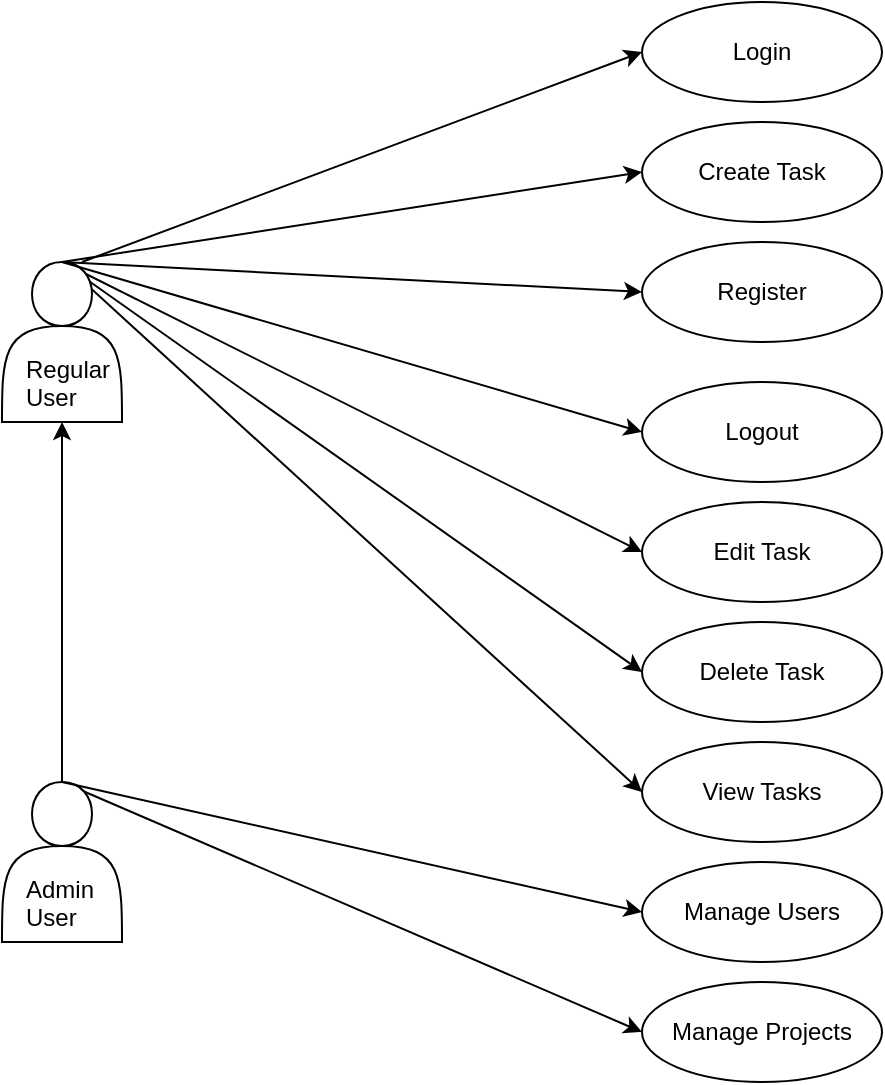 <mxfile version="25.0.1">
  <diagram name="Use Case Diagram" id="0">
    <mxGraphModel dx="516" dy="685" grid="1" gridSize="10" guides="1" tooltips="1" connect="1" arrows="1" fold="1" page="1" pageScale="1" pageWidth="827" pageHeight="1169" math="0" shadow="0">
      <root>
        <mxCell id="0" />
        <mxCell id="1" parent="0" />
        <mxCell id="-X4D15CwzM9Sy7PKKTT4-2" style="rounded=0;orthogonalLoop=1;jettySize=auto;html=1;exitX=0.5;exitY=0;exitDx=0;exitDy=0;entryX=0;entryY=0.5;entryDx=0;entryDy=0;" edge="1" parent="1" source="actor1" target="usecase5">
          <mxGeometry relative="1" as="geometry" />
        </mxCell>
        <mxCell id="-X4D15CwzM9Sy7PKKTT4-3" style="rounded=0;orthogonalLoop=1;jettySize=auto;html=1;exitX=0.5;exitY=0;exitDx=0;exitDy=0;entryX=0;entryY=0.5;entryDx=0;entryDy=0;" edge="1" parent="1" source="actor1" target="usecase6">
          <mxGeometry relative="1" as="geometry" />
        </mxCell>
        <mxCell id="-X4D15CwzM9Sy7PKKTT4-4" style="rounded=0;orthogonalLoop=1;jettySize=auto;html=1;exitX=0.5;exitY=0;exitDx=0;exitDy=0;entryX=0;entryY=0.5;entryDx=0;entryDy=0;" edge="1" parent="1" source="actor1" target="usecase7">
          <mxGeometry relative="1" as="geometry" />
        </mxCell>
        <mxCell id="actor1" value="" style="shape=actor;verticalAlign=top;whiteSpace=wrap;html=1;" parent="1" vertex="1">
          <mxGeometry x="20" y="140" width="60" height="80" as="geometry" />
        </mxCell>
        <mxCell id="-X4D15CwzM9Sy7PKKTT4-6" style="rounded=0;orthogonalLoop=1;jettySize=auto;html=1;exitX=0.5;exitY=0;exitDx=0;exitDy=0;entryX=0;entryY=0.5;entryDx=0;entryDy=0;" edge="1" parent="1" source="actor2" target="-X4D15CwzM9Sy7PKKTT4-5">
          <mxGeometry relative="1" as="geometry" />
        </mxCell>
        <mxCell id="actor2" value="" style="shape=actor;verticalAlign=top;whiteSpace=wrap;html=1;" parent="1" vertex="1">
          <mxGeometry x="20" y="400" width="60" height="80" as="geometry" />
        </mxCell>
        <mxCell id="usecase1" value="Login" style="ellipse;whiteSpace=wrap;html=1;" parent="1" vertex="1">
          <mxGeometry x="340" y="10" width="120" height="50" as="geometry" />
        </mxCell>
        <mxCell id="usecase2" value="Register" style="ellipse;whiteSpace=wrap;html=1;" parent="1" vertex="1">
          <mxGeometry x="340" y="130" width="120" height="50" as="geometry" />
        </mxCell>
        <mxCell id="usecase3" value="Logout" style="ellipse;whiteSpace=wrap;html=1;" parent="1" vertex="1">
          <mxGeometry x="340" y="200" width="120" height="50" as="geometry" />
        </mxCell>
        <mxCell id="usecase4" value="Create Task" style="ellipse;whiteSpace=wrap;html=1;" parent="1" vertex="1">
          <mxGeometry x="340" y="70" width="120" height="50" as="geometry" />
        </mxCell>
        <mxCell id="usecase5" value="Edit Task" style="ellipse;whiteSpace=wrap;html=1;" parent="1" vertex="1">
          <mxGeometry x="340" y="260" width="120" height="50" as="geometry" />
        </mxCell>
        <mxCell id="usecase6" value="Delete Task" style="ellipse;whiteSpace=wrap;html=1;" parent="1" vertex="1">
          <mxGeometry x="340" y="320" width="120" height="50" as="geometry" />
        </mxCell>
        <mxCell id="usecase7" value="View Tasks" style="ellipse;whiteSpace=wrap;html=1;" parent="1" vertex="1">
          <mxGeometry x="340" y="380" width="120" height="50" as="geometry" />
        </mxCell>
        <mxCell id="usecase8" value="Manage Users" style="ellipse;whiteSpace=wrap;html=1;" parent="1" vertex="1">
          <mxGeometry x="340" y="440" width="120" height="50" as="geometry" />
        </mxCell>
        <mxCell id="edge1" style="rounded=0;orthogonalLoop=1;html=1;jettySize=auto;entryX=0;entryY=0.5;entryDx=0;entryDy=0;" parent="1" target="usecase1" edge="1">
          <mxGeometry relative="1" as="geometry">
            <mxPoint x="60" y="140" as="sourcePoint" />
            <mxPoint x="300" y="40" as="targetPoint" />
          </mxGeometry>
        </mxCell>
        <mxCell id="edge2" style="rounded=0;orthogonalLoop=1;html=1;exitX=0.5;exitY=0;entryX=0;entryY=0.5;jettySize=auto;entryDx=0;entryDy=0;" parent="1" source="actor1" target="usecase2" edge="1">
          <mxGeometry relative="1" as="geometry" />
        </mxCell>
        <mxCell id="edge3" style="rounded=0;orthogonalLoop=1;html=1;exitX=0.5;exitY=0;entryX=0;entryY=0.5;jettySize=auto;entryDx=0;entryDy=0;" parent="1" source="actor1" target="usecase3" edge="1">
          <mxGeometry relative="1" as="geometry" />
        </mxCell>
        <mxCell id="edge4" style="rounded=0;orthogonalLoop=1;html=1;exitX=0.5;exitY=0;entryX=0;entryY=0.5;jettySize=auto;entryDx=0;entryDy=0;" parent="1" source="actor1" target="usecase4" edge="1">
          <mxGeometry relative="1" as="geometry" />
        </mxCell>
        <mxCell id="edge5" style="rounded=0;orthogonalLoop=1;html=1;exitX=0.5;exitY=0;jettySize=auto;entryX=0;entryY=0.5;entryDx=0;entryDy=0;" parent="1" source="actor2" target="usecase8" edge="1">
          <mxGeometry relative="1" as="geometry">
            <mxPoint x="340" y="500" as="targetPoint" />
          </mxGeometry>
        </mxCell>
        <mxCell id="-X4D15CwzM9Sy7PKKTT4-1" value="" style="endArrow=classic;html=1;rounded=0;entryX=0.5;entryY=1;entryDx=0;entryDy=0;" edge="1" parent="1" source="actor2" target="actor1">
          <mxGeometry width="50" height="50" relative="1" as="geometry">
            <mxPoint x="60" y="299.289" as="sourcePoint" />
            <mxPoint x="60" y="249.289" as="targetPoint" />
          </mxGeometry>
        </mxCell>
        <mxCell id="-X4D15CwzM9Sy7PKKTT4-5" value="Manage Projects" style="ellipse;whiteSpace=wrap;html=1;" vertex="1" parent="1">
          <mxGeometry x="340" y="500" width="120" height="50" as="geometry" />
        </mxCell>
        <mxCell id="-X4D15CwzM9Sy7PKKTT4-7" value="Admin User" style="text;whiteSpace=wrap;html=1;" vertex="1" parent="1">
          <mxGeometry x="30" y="440" width="40" height="40" as="geometry" />
        </mxCell>
        <mxCell id="-X4D15CwzM9Sy7PKKTT4-8" value="Regular User" style="text;whiteSpace=wrap;html=1;" vertex="1" parent="1">
          <mxGeometry x="30" y="180" width="70" height="40" as="geometry" />
        </mxCell>
      </root>
    </mxGraphModel>
  </diagram>
</mxfile>
